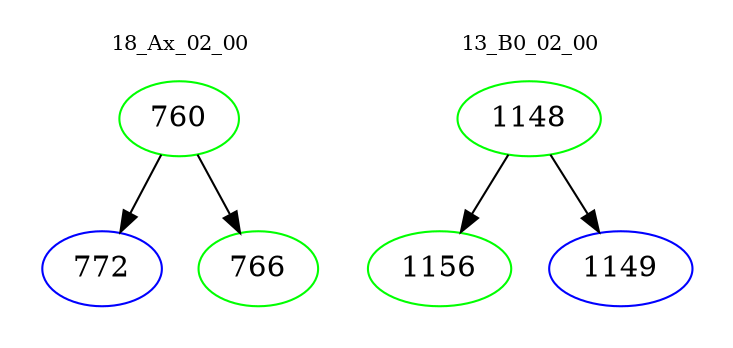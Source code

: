 digraph{
subgraph cluster_0 {
color = white
label = "18_Ax_02_00";
fontsize=10;
T0_760 [label="760", color="green"]
T0_760 -> T0_772 [color="black"]
T0_772 [label="772", color="blue"]
T0_760 -> T0_766 [color="black"]
T0_766 [label="766", color="green"]
}
subgraph cluster_1 {
color = white
label = "13_B0_02_00";
fontsize=10;
T1_1148 [label="1148", color="green"]
T1_1148 -> T1_1156 [color="black"]
T1_1156 [label="1156", color="green"]
T1_1148 -> T1_1149 [color="black"]
T1_1149 [label="1149", color="blue"]
}
}
